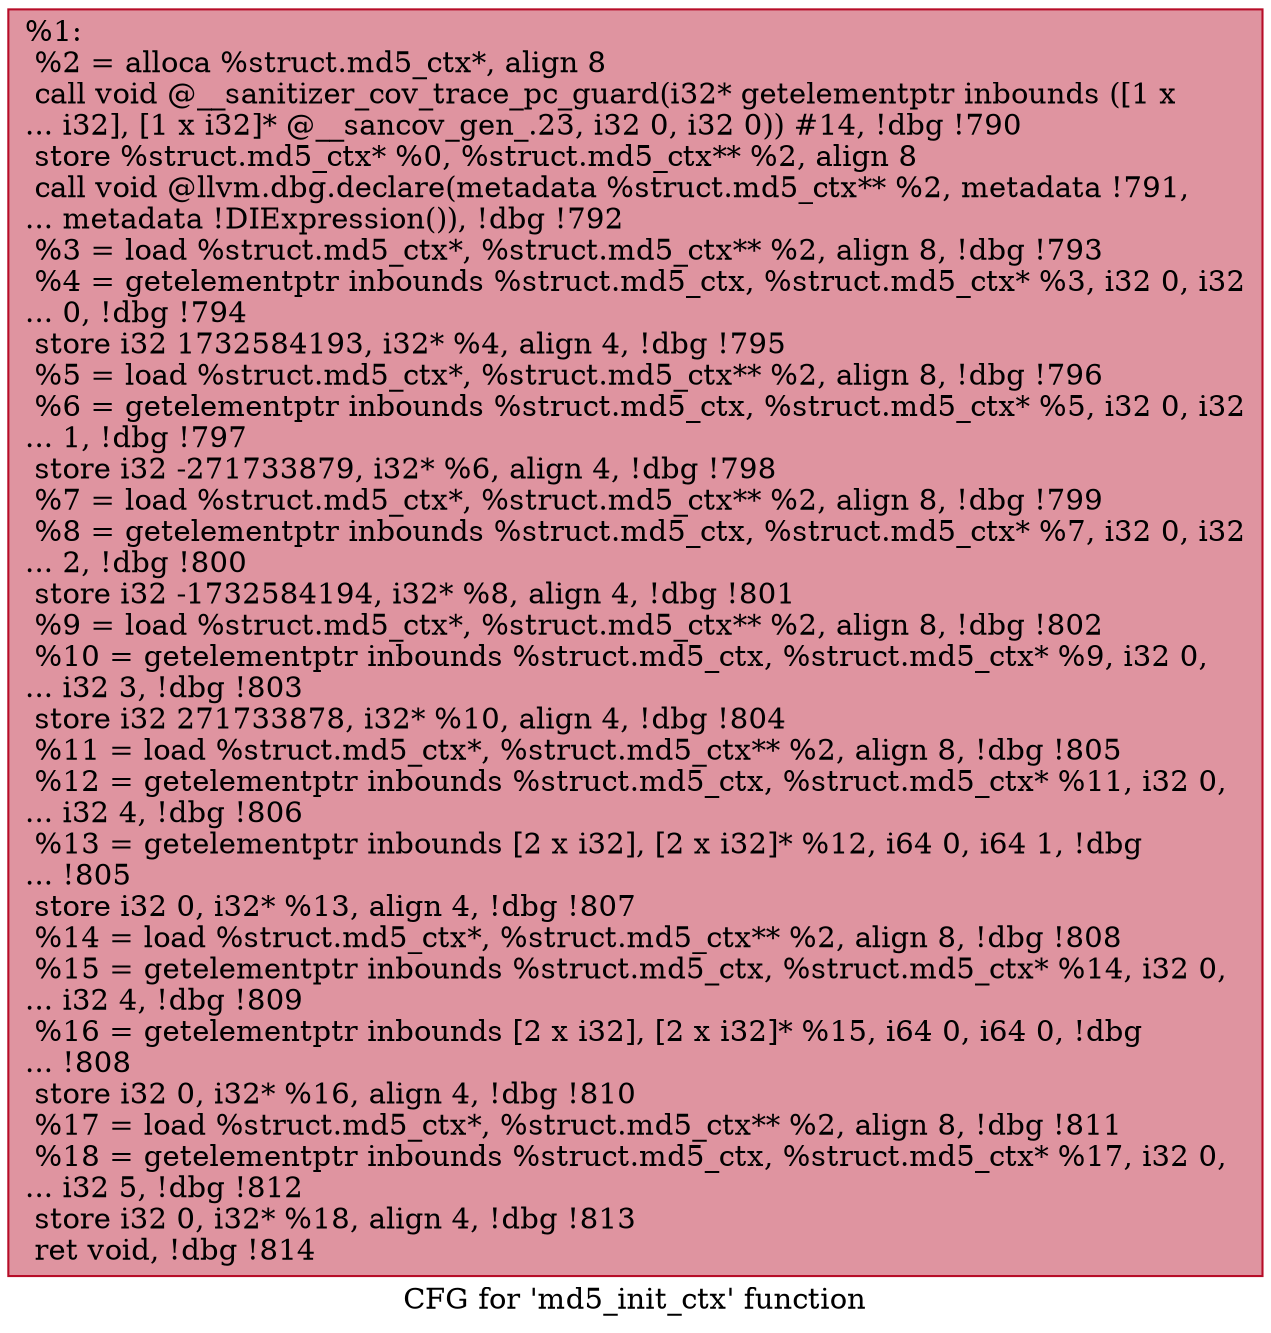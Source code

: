 digraph "CFG for 'md5_init_ctx' function" {
	label="CFG for 'md5_init_ctx' function";

	Node0x5555557a7160 [shape=record,color="#b70d28ff", style=filled, fillcolor="#b70d2870",label="{%1:\l  %2 = alloca %struct.md5_ctx*, align 8\l  call void @__sanitizer_cov_trace_pc_guard(i32* getelementptr inbounds ([1 x\l... i32], [1 x i32]* @__sancov_gen_.23, i32 0, i32 0)) #14, !dbg !790\l  store %struct.md5_ctx* %0, %struct.md5_ctx** %2, align 8\l  call void @llvm.dbg.declare(metadata %struct.md5_ctx** %2, metadata !791,\l... metadata !DIExpression()), !dbg !792\l  %3 = load %struct.md5_ctx*, %struct.md5_ctx** %2, align 8, !dbg !793\l  %4 = getelementptr inbounds %struct.md5_ctx, %struct.md5_ctx* %3, i32 0, i32\l... 0, !dbg !794\l  store i32 1732584193, i32* %4, align 4, !dbg !795\l  %5 = load %struct.md5_ctx*, %struct.md5_ctx** %2, align 8, !dbg !796\l  %6 = getelementptr inbounds %struct.md5_ctx, %struct.md5_ctx* %5, i32 0, i32\l... 1, !dbg !797\l  store i32 -271733879, i32* %6, align 4, !dbg !798\l  %7 = load %struct.md5_ctx*, %struct.md5_ctx** %2, align 8, !dbg !799\l  %8 = getelementptr inbounds %struct.md5_ctx, %struct.md5_ctx* %7, i32 0, i32\l... 2, !dbg !800\l  store i32 -1732584194, i32* %8, align 4, !dbg !801\l  %9 = load %struct.md5_ctx*, %struct.md5_ctx** %2, align 8, !dbg !802\l  %10 = getelementptr inbounds %struct.md5_ctx, %struct.md5_ctx* %9, i32 0,\l... i32 3, !dbg !803\l  store i32 271733878, i32* %10, align 4, !dbg !804\l  %11 = load %struct.md5_ctx*, %struct.md5_ctx** %2, align 8, !dbg !805\l  %12 = getelementptr inbounds %struct.md5_ctx, %struct.md5_ctx* %11, i32 0,\l... i32 4, !dbg !806\l  %13 = getelementptr inbounds [2 x i32], [2 x i32]* %12, i64 0, i64 1, !dbg\l... !805\l  store i32 0, i32* %13, align 4, !dbg !807\l  %14 = load %struct.md5_ctx*, %struct.md5_ctx** %2, align 8, !dbg !808\l  %15 = getelementptr inbounds %struct.md5_ctx, %struct.md5_ctx* %14, i32 0,\l... i32 4, !dbg !809\l  %16 = getelementptr inbounds [2 x i32], [2 x i32]* %15, i64 0, i64 0, !dbg\l... !808\l  store i32 0, i32* %16, align 4, !dbg !810\l  %17 = load %struct.md5_ctx*, %struct.md5_ctx** %2, align 8, !dbg !811\l  %18 = getelementptr inbounds %struct.md5_ctx, %struct.md5_ctx* %17, i32 0,\l... i32 5, !dbg !812\l  store i32 0, i32* %18, align 4, !dbg !813\l  ret void, !dbg !814\l}"];
}
